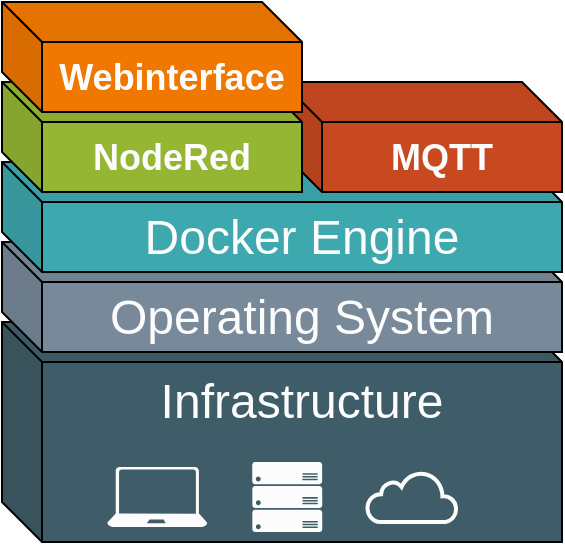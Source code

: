 <mxfile version="17.2.4" type="device"><diagram id="6-QF05RbIAnAKHKv1MDO" name="Seite-1"><mxGraphModel dx="760" dy="603" grid="1" gridSize="10" guides="1" tooltips="1" connect="1" arrows="1" fold="1" page="1" pageScale="1" pageWidth="827" pageHeight="1169" math="0" shadow="0"><root><mxCell id="0"/><mxCell id="1" parent="0"/><mxCell id="zm9yIu2nitUDQ-vJf-hO-1" value="&lt;span style=&quot;font-size: 24px&quot;&gt;&lt;font color=&quot;#fcfcfc&quot;&gt;Infrastructure&lt;/font&gt;&lt;/span&gt;" style="shape=cube;whiteSpace=wrap;html=1;boundedLbl=1;backgroundOutline=1;darkOpacity=0.05;darkOpacity2=0.1;fillColor=#3F5D68;labelPosition=center;verticalLabelPosition=middle;align=center;verticalAlign=middle;spacingBottom=50;" parent="1" vertex="1"><mxGeometry x="40" y="430" width="280" height="110" as="geometry"/></mxCell><mxCell id="zm9yIu2nitUDQ-vJf-hO-30" value="" style="html=1;verticalLabelPosition=bottom;align=center;labelBackgroundColor=#ffffff;verticalAlign=top;strokeWidth=2;strokeColor=#FCFCFC;shadow=0;dashed=0;shape=mxgraph.ios7.icons.cloud;fontSize=18;fontColor=none;fillColor=none;rotation=0;" parent="1" vertex="1"><mxGeometry x="222.63" y="505" width="44.75" height="25" as="geometry"/></mxCell><mxCell id="zm9yIu2nitUDQ-vJf-hO-33" value="" style="sketch=0;aspect=fixed;pointerEvents=1;shadow=0;dashed=0;html=1;strokeColor=none;labelPosition=center;verticalLabelPosition=bottom;verticalAlign=top;align=center;fillColor=#FCFCFC;shape=mxgraph.azure.server_rack;fontSize=18;fontColor=none;rotation=0;" parent="1" vertex="1"><mxGeometry x="165.13" y="500" width="35" height="35" as="geometry"/></mxCell><mxCell id="zm9yIu2nitUDQ-vJf-hO-34" value="" style="sketch=0;aspect=fixed;pointerEvents=1;shadow=0;dashed=0;html=1;strokeColor=none;labelPosition=center;verticalLabelPosition=bottom;verticalAlign=top;align=center;fillColor=#FCFCFC;shape=mxgraph.azure.laptop;fontSize=18;fontColor=none;rotation=0;" parent="1" vertex="1"><mxGeometry x="92.63" y="502.5" width="50" height="30" as="geometry"/></mxCell><mxCell id="zm9yIu2nitUDQ-vJf-hO-35" value="&lt;span style=&quot;font-size: 24px ; text-align: left&quot;&gt;&lt;font color=&quot;#fcfcfc&quot;&gt;Operating System&lt;/font&gt;&lt;/span&gt;" style="shape=cube;whiteSpace=wrap;html=1;boundedLbl=1;backgroundOutline=1;darkOpacity=0.05;darkOpacity2=0.1;fillColor=#788999;" parent="1" vertex="1"><mxGeometry x="40" y="390" width="280" height="55" as="geometry"/></mxCell><mxCell id="zm9yIu2nitUDQ-vJf-hO-36" value="&lt;span style=&quot;font-size: 24px ; text-align: left&quot;&gt;&lt;font color=&quot;#fcfcfc&quot;&gt;Docker Engine&lt;/font&gt;&lt;/span&gt;" style="shape=cube;whiteSpace=wrap;html=1;boundedLbl=1;backgroundOutline=1;darkOpacity=0.05;darkOpacity2=0.1;fillColor=#3DA8AE;" parent="1" vertex="1"><mxGeometry x="40" y="350" width="280" height="55" as="geometry"/></mxCell><mxCell id="zm9yIu2nitUDQ-vJf-hO-44" value="&lt;font color=&quot;#fcfcfc&quot; style=&quot;font-size: 18px;&quot;&gt;&lt;b style=&quot;font-size: 18px;&quot;&gt;MQTT&lt;/b&gt;&lt;/font&gt;" style="shape=cube;whiteSpace=wrap;html=1;boundedLbl=1;backgroundOutline=1;darkOpacity=0.05;darkOpacity2=0.1;fillColor=#C84920;fontSize=18;" parent="1" vertex="1"><mxGeometry x="180" y="310" width="140" height="55" as="geometry"/></mxCell><mxCell id="zm9yIu2nitUDQ-vJf-hO-41" value="&lt;font color=&quot;#fcfcfc&quot; style=&quot;font-size: 18px;&quot;&gt;&lt;b style=&quot;font-size: 18px;&quot;&gt;NodeRed&lt;/b&gt;&lt;/font&gt;" style="shape=cube;whiteSpace=wrap;html=1;boundedLbl=1;backgroundOutline=1;darkOpacity=0.05;darkOpacity2=0.1;fillColor=#95B633;fontSize=18;" parent="1" vertex="1"><mxGeometry x="40" y="310" width="150" height="55" as="geometry"/></mxCell><mxCell id="iilzrG2YybDM92THAA31-1" value="&lt;font color=&quot;#fcfcfc&quot; style=&quot;font-size: 18px&quot;&gt;&lt;b style=&quot;font-size: 18px&quot;&gt;Webinterface&lt;/b&gt;&lt;/font&gt;" style="shape=cube;whiteSpace=wrap;html=1;boundedLbl=1;backgroundOutline=1;darkOpacity=0.05;darkOpacity2=0.1;fillColor=#F07800;fontSize=18;" vertex="1" parent="1"><mxGeometry x="40" y="270" width="150" height="55" as="geometry"/></mxCell></root></mxGraphModel></diagram></mxfile>